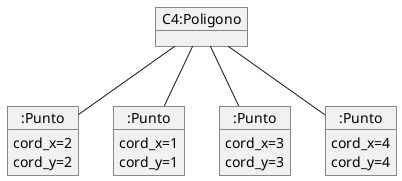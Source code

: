 @startuml C3
object "C4:Poligono" as o1
object ":Punto" as o3
o3 : cord_x=2
o3 : cord_y=2
object ":Punto" as o4
object ":Punto" as o5
object ":Punto" as o6
o4 : cord_x=1
o4 : cord_y=1
o5 : cord_x=3
o5 : cord_y=3
o6 : cord_x=4
o6 : cord_y=4
o1 -- o3
o1 -- o6
o1 -- o4
o1 -- o5


@enduml